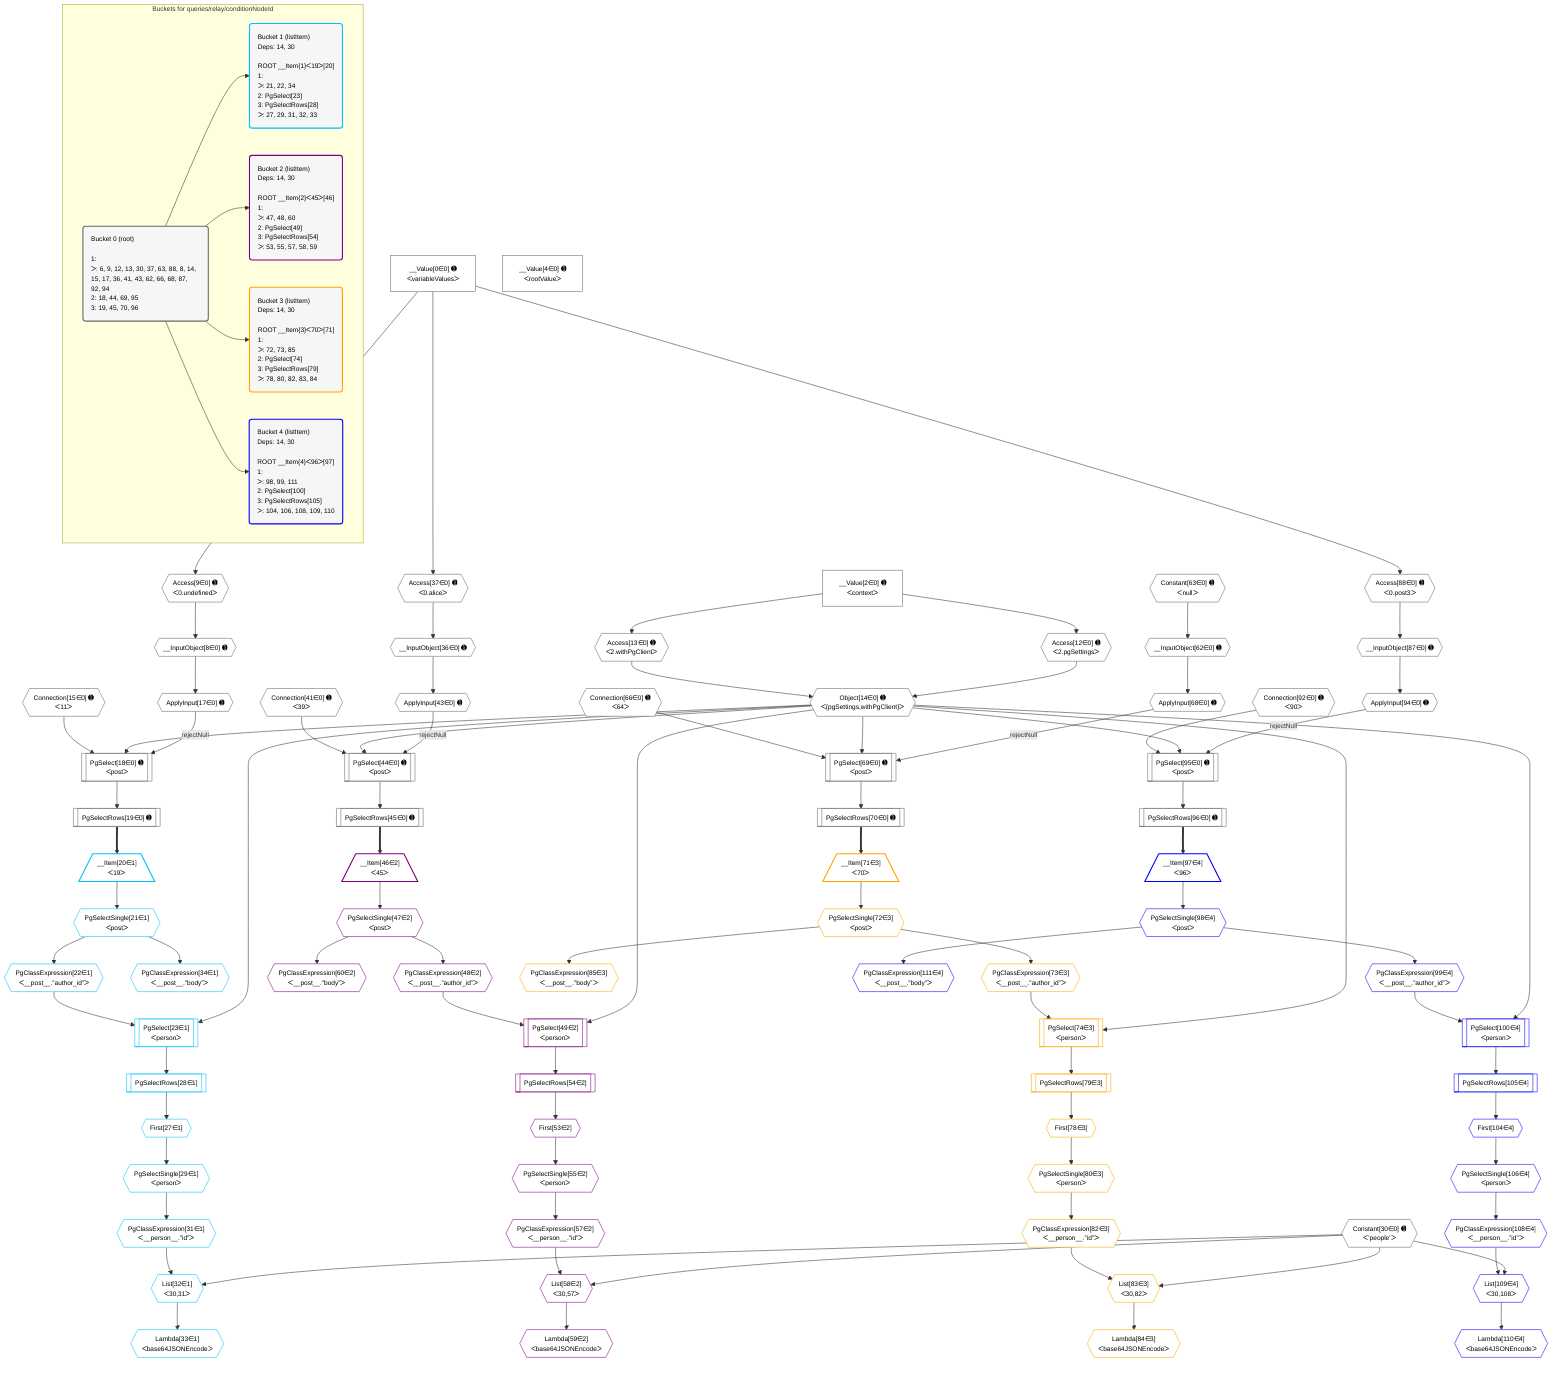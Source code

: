 %%{init: {'themeVariables': { 'fontSize': '12px'}}}%%
graph TD
    classDef path fill:#eee,stroke:#000,color:#000
    classDef plan fill:#fff,stroke-width:1px,color:#000
    classDef itemplan fill:#fff,stroke-width:2px,color:#000
    classDef unbatchedplan fill:#dff,stroke-width:1px,color:#000
    classDef sideeffectplan fill:#fcc,stroke-width:2px,color:#000
    classDef bucket fill:#f6f6f6,color:#000,stroke-width:2px,text-align:left


    %% plan dependencies
    PgSelect18[["PgSelect[18∈0] ➊<br />ᐸpostᐳ"]]:::plan
    Object14{{"Object[14∈0] ➊<br />ᐸ{pgSettings,withPgClient}ᐳ"}}:::plan
    ApplyInput17{{"ApplyInput[17∈0] ➊"}}:::plan
    Connection15{{"Connection[15∈0] ➊<br />ᐸ11ᐳ"}}:::plan
    ApplyInput17 -->|rejectNull| PgSelect18
    Object14 & Connection15 --> PgSelect18
    PgSelect44[["PgSelect[44∈0] ➊<br />ᐸpostᐳ"]]:::plan
    ApplyInput43{{"ApplyInput[43∈0] ➊"}}:::plan
    Connection41{{"Connection[41∈0] ➊<br />ᐸ39ᐳ"}}:::plan
    ApplyInput43 -->|rejectNull| PgSelect44
    Object14 & Connection41 --> PgSelect44
    PgSelect69[["PgSelect[69∈0] ➊<br />ᐸpostᐳ"]]:::plan
    ApplyInput68{{"ApplyInput[68∈0] ➊"}}:::plan
    Connection66{{"Connection[66∈0] ➊<br />ᐸ64ᐳ"}}:::plan
    ApplyInput68 -->|rejectNull| PgSelect69
    Object14 & Connection66 --> PgSelect69
    PgSelect95[["PgSelect[95∈0] ➊<br />ᐸpostᐳ"]]:::plan
    ApplyInput94{{"ApplyInput[94∈0] ➊"}}:::plan
    Connection92{{"Connection[92∈0] ➊<br />ᐸ90ᐳ"}}:::plan
    ApplyInput94 -->|rejectNull| PgSelect95
    Object14 & Connection92 --> PgSelect95
    __InputObject8{{"__InputObject[8∈0] ➊"}}:::plan
    Access9{{"Access[9∈0] ➊<br />ᐸ0.undefinedᐳ"}}:::plan
    Access9 --> __InputObject8
    Access12{{"Access[12∈0] ➊<br />ᐸ2.pgSettingsᐳ"}}:::plan
    Access13{{"Access[13∈0] ➊<br />ᐸ2.withPgClientᐳ"}}:::plan
    Access12 & Access13 --> Object14
    __InputObject36{{"__InputObject[36∈0] ➊"}}:::plan
    Access37{{"Access[37∈0] ➊<br />ᐸ0.aliceᐳ"}}:::plan
    Access37 --> __InputObject36
    __InputObject62{{"__InputObject[62∈0] ➊"}}:::plan
    Constant63{{"Constant[63∈0] ➊<br />ᐸnullᐳ"}}:::plan
    Constant63 --> __InputObject62
    __InputObject87{{"__InputObject[87∈0] ➊"}}:::plan
    Access88{{"Access[88∈0] ➊<br />ᐸ0.post3ᐳ"}}:::plan
    Access88 --> __InputObject87
    __Value0["__Value[0∈0] ➊<br />ᐸvariableValuesᐳ"]:::plan
    __Value0 --> Access9
    __Value2["__Value[2∈0] ➊<br />ᐸcontextᐳ"]:::plan
    __Value2 --> Access12
    __Value2 --> Access13
    __InputObject8 --> ApplyInput17
    PgSelectRows19[["PgSelectRows[19∈0] ➊"]]:::plan
    PgSelect18 --> PgSelectRows19
    __Value0 --> Access37
    __InputObject36 --> ApplyInput43
    PgSelectRows45[["PgSelectRows[45∈0] ➊"]]:::plan
    PgSelect44 --> PgSelectRows45
    __InputObject62 --> ApplyInput68
    PgSelectRows70[["PgSelectRows[70∈0] ➊"]]:::plan
    PgSelect69 --> PgSelectRows70
    __Value0 --> Access88
    __InputObject87 --> ApplyInput94
    PgSelectRows96[["PgSelectRows[96∈0] ➊"]]:::plan
    PgSelect95 --> PgSelectRows96
    __Value4["__Value[4∈0] ➊<br />ᐸrootValueᐳ"]:::plan
    Constant30{{"Constant[30∈0] ➊<br />ᐸ'people'ᐳ"}}:::plan
    PgSelect23[["PgSelect[23∈1]<br />ᐸpersonᐳ"]]:::plan
    PgClassExpression22{{"PgClassExpression[22∈1]<br />ᐸ__post__.”author_id”ᐳ"}}:::plan
    Object14 & PgClassExpression22 --> PgSelect23
    List32{{"List[32∈1]<br />ᐸ30,31ᐳ"}}:::plan
    PgClassExpression31{{"PgClassExpression[31∈1]<br />ᐸ__person__.”id”ᐳ"}}:::plan
    Constant30 & PgClassExpression31 --> List32
    __Item20[/"__Item[20∈1]<br />ᐸ19ᐳ"\]:::itemplan
    PgSelectRows19 ==> __Item20
    PgSelectSingle21{{"PgSelectSingle[21∈1]<br />ᐸpostᐳ"}}:::plan
    __Item20 --> PgSelectSingle21
    PgSelectSingle21 --> PgClassExpression22
    First27{{"First[27∈1]"}}:::plan
    PgSelectRows28[["PgSelectRows[28∈1]"]]:::plan
    PgSelectRows28 --> First27
    PgSelect23 --> PgSelectRows28
    PgSelectSingle29{{"PgSelectSingle[29∈1]<br />ᐸpersonᐳ"}}:::plan
    First27 --> PgSelectSingle29
    PgSelectSingle29 --> PgClassExpression31
    Lambda33{{"Lambda[33∈1]<br />ᐸbase64JSONEncodeᐳ"}}:::plan
    List32 --> Lambda33
    PgClassExpression34{{"PgClassExpression[34∈1]<br />ᐸ__post__.”body”ᐳ"}}:::plan
    PgSelectSingle21 --> PgClassExpression34
    PgSelect49[["PgSelect[49∈2]<br />ᐸpersonᐳ"]]:::plan
    PgClassExpression48{{"PgClassExpression[48∈2]<br />ᐸ__post__.”author_id”ᐳ"}}:::plan
    Object14 & PgClassExpression48 --> PgSelect49
    List58{{"List[58∈2]<br />ᐸ30,57ᐳ"}}:::plan
    PgClassExpression57{{"PgClassExpression[57∈2]<br />ᐸ__person__.”id”ᐳ"}}:::plan
    Constant30 & PgClassExpression57 --> List58
    __Item46[/"__Item[46∈2]<br />ᐸ45ᐳ"\]:::itemplan
    PgSelectRows45 ==> __Item46
    PgSelectSingle47{{"PgSelectSingle[47∈2]<br />ᐸpostᐳ"}}:::plan
    __Item46 --> PgSelectSingle47
    PgSelectSingle47 --> PgClassExpression48
    First53{{"First[53∈2]"}}:::plan
    PgSelectRows54[["PgSelectRows[54∈2]"]]:::plan
    PgSelectRows54 --> First53
    PgSelect49 --> PgSelectRows54
    PgSelectSingle55{{"PgSelectSingle[55∈2]<br />ᐸpersonᐳ"}}:::plan
    First53 --> PgSelectSingle55
    PgSelectSingle55 --> PgClassExpression57
    Lambda59{{"Lambda[59∈2]<br />ᐸbase64JSONEncodeᐳ"}}:::plan
    List58 --> Lambda59
    PgClassExpression60{{"PgClassExpression[60∈2]<br />ᐸ__post__.”body”ᐳ"}}:::plan
    PgSelectSingle47 --> PgClassExpression60
    PgSelect74[["PgSelect[74∈3]<br />ᐸpersonᐳ"]]:::plan
    PgClassExpression73{{"PgClassExpression[73∈3]<br />ᐸ__post__.”author_id”ᐳ"}}:::plan
    Object14 & PgClassExpression73 --> PgSelect74
    List83{{"List[83∈3]<br />ᐸ30,82ᐳ"}}:::plan
    PgClassExpression82{{"PgClassExpression[82∈3]<br />ᐸ__person__.”id”ᐳ"}}:::plan
    Constant30 & PgClassExpression82 --> List83
    __Item71[/"__Item[71∈3]<br />ᐸ70ᐳ"\]:::itemplan
    PgSelectRows70 ==> __Item71
    PgSelectSingle72{{"PgSelectSingle[72∈3]<br />ᐸpostᐳ"}}:::plan
    __Item71 --> PgSelectSingle72
    PgSelectSingle72 --> PgClassExpression73
    First78{{"First[78∈3]"}}:::plan
    PgSelectRows79[["PgSelectRows[79∈3]"]]:::plan
    PgSelectRows79 --> First78
    PgSelect74 --> PgSelectRows79
    PgSelectSingle80{{"PgSelectSingle[80∈3]<br />ᐸpersonᐳ"}}:::plan
    First78 --> PgSelectSingle80
    PgSelectSingle80 --> PgClassExpression82
    Lambda84{{"Lambda[84∈3]<br />ᐸbase64JSONEncodeᐳ"}}:::plan
    List83 --> Lambda84
    PgClassExpression85{{"PgClassExpression[85∈3]<br />ᐸ__post__.”body”ᐳ"}}:::plan
    PgSelectSingle72 --> PgClassExpression85
    PgSelect100[["PgSelect[100∈4]<br />ᐸpersonᐳ"]]:::plan
    PgClassExpression99{{"PgClassExpression[99∈4]<br />ᐸ__post__.”author_id”ᐳ"}}:::plan
    Object14 & PgClassExpression99 --> PgSelect100
    List109{{"List[109∈4]<br />ᐸ30,108ᐳ"}}:::plan
    PgClassExpression108{{"PgClassExpression[108∈4]<br />ᐸ__person__.”id”ᐳ"}}:::plan
    Constant30 & PgClassExpression108 --> List109
    __Item97[/"__Item[97∈4]<br />ᐸ96ᐳ"\]:::itemplan
    PgSelectRows96 ==> __Item97
    PgSelectSingle98{{"PgSelectSingle[98∈4]<br />ᐸpostᐳ"}}:::plan
    __Item97 --> PgSelectSingle98
    PgSelectSingle98 --> PgClassExpression99
    First104{{"First[104∈4]"}}:::plan
    PgSelectRows105[["PgSelectRows[105∈4]"]]:::plan
    PgSelectRows105 --> First104
    PgSelect100 --> PgSelectRows105
    PgSelectSingle106{{"PgSelectSingle[106∈4]<br />ᐸpersonᐳ"}}:::plan
    First104 --> PgSelectSingle106
    PgSelectSingle106 --> PgClassExpression108
    Lambda110{{"Lambda[110∈4]<br />ᐸbase64JSONEncodeᐳ"}}:::plan
    List109 --> Lambda110
    PgClassExpression111{{"PgClassExpression[111∈4]<br />ᐸ__post__.”body”ᐳ"}}:::plan
    PgSelectSingle98 --> PgClassExpression111

    %% define steps

    subgraph "Buckets for queries/relay/conditionNodeId"
    Bucket0("Bucket 0 (root)<br /><br />1: <br />ᐳ: 6, 9, 12, 13, 30, 37, 63, 88, 8, 14, 15, 17, 36, 41, 43, 62, 66, 68, 87, 92, 94<br />2: 18, 44, 69, 95<br />3: 19, 45, 70, 96"):::bucket
    classDef bucket0 stroke:#696969
    class Bucket0,__Value0,__Value2,__Value4,__InputObject8,Access9,Access12,Access13,Object14,Connection15,ApplyInput17,PgSelect18,PgSelectRows19,Constant30,__InputObject36,Access37,Connection41,ApplyInput43,PgSelect44,PgSelectRows45,__InputObject62,Constant63,Connection66,ApplyInput68,PgSelect69,PgSelectRows70,__InputObject87,Access88,Connection92,ApplyInput94,PgSelect95,PgSelectRows96 bucket0
    Bucket1("Bucket 1 (listItem)<br />Deps: 14, 30<br /><br />ROOT __Item{1}ᐸ19ᐳ[20]<br />1: <br />ᐳ: 21, 22, 34<br />2: PgSelect[23]<br />3: PgSelectRows[28]<br />ᐳ: 27, 29, 31, 32, 33"):::bucket
    classDef bucket1 stroke:#00bfff
    class Bucket1,__Item20,PgSelectSingle21,PgClassExpression22,PgSelect23,First27,PgSelectRows28,PgSelectSingle29,PgClassExpression31,List32,Lambda33,PgClassExpression34 bucket1
    Bucket2("Bucket 2 (listItem)<br />Deps: 14, 30<br /><br />ROOT __Item{2}ᐸ45ᐳ[46]<br />1: <br />ᐳ: 47, 48, 60<br />2: PgSelect[49]<br />3: PgSelectRows[54]<br />ᐳ: 53, 55, 57, 58, 59"):::bucket
    classDef bucket2 stroke:#7f007f
    class Bucket2,__Item46,PgSelectSingle47,PgClassExpression48,PgSelect49,First53,PgSelectRows54,PgSelectSingle55,PgClassExpression57,List58,Lambda59,PgClassExpression60 bucket2
    Bucket3("Bucket 3 (listItem)<br />Deps: 14, 30<br /><br />ROOT __Item{3}ᐸ70ᐳ[71]<br />1: <br />ᐳ: 72, 73, 85<br />2: PgSelect[74]<br />3: PgSelectRows[79]<br />ᐳ: 78, 80, 82, 83, 84"):::bucket
    classDef bucket3 stroke:#ffa500
    class Bucket3,__Item71,PgSelectSingle72,PgClassExpression73,PgSelect74,First78,PgSelectRows79,PgSelectSingle80,PgClassExpression82,List83,Lambda84,PgClassExpression85 bucket3
    Bucket4("Bucket 4 (listItem)<br />Deps: 14, 30<br /><br />ROOT __Item{4}ᐸ96ᐳ[97]<br />1: <br />ᐳ: 98, 99, 111<br />2: PgSelect[100]<br />3: PgSelectRows[105]<br />ᐳ: 104, 106, 108, 109, 110"):::bucket
    classDef bucket4 stroke:#0000ff
    class Bucket4,__Item97,PgSelectSingle98,PgClassExpression99,PgSelect100,First104,PgSelectRows105,PgSelectSingle106,PgClassExpression108,List109,Lambda110,PgClassExpression111 bucket4
    Bucket0 --> Bucket1 & Bucket2 & Bucket3 & Bucket4
    end